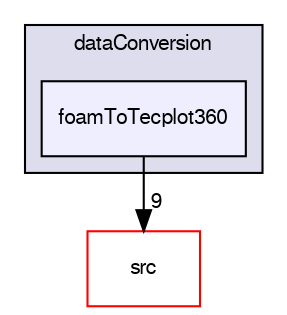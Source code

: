 digraph "applications/utilities/postProcessing/dataConversion/foamToTecplot360" {
  bgcolor=transparent;
  compound=true
  node [ fontsize="10", fontname="FreeSans"];
  edge [ labelfontsize="10", labelfontname="FreeSans"];
  subgraph clusterdir_287a8ee951d3c46055211652d30251ed {
    graph [ bgcolor="#ddddee", pencolor="black", label="dataConversion" fontname="FreeSans", fontsize="10", URL="dir_287a8ee951d3c46055211652d30251ed.html"]
  dir_cfa6bef2dd8d881288ad2478ebe3d405 [shape=box, label="foamToTecplot360", style="filled", fillcolor="#eeeeff", pencolor="black", URL="dir_cfa6bef2dd8d881288ad2478ebe3d405.html"];
  }
  dir_68267d1309a1af8e8297ef4c3efbcdba [shape=box label="src" color="red" URL="dir_68267d1309a1af8e8297ef4c3efbcdba.html"];
  dir_cfa6bef2dd8d881288ad2478ebe3d405->dir_68267d1309a1af8e8297ef4c3efbcdba [headlabel="9", labeldistance=1.5 headhref="dir_000463_000577.html"];
}
